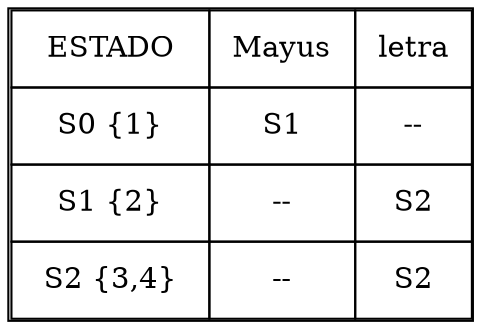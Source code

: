 digraph grafica{
rankdir=LR;
forcelabels= true;
node [shape = plain];
nodo16 [label = <<table border = '1' cellboder = '1' cellspacing='0' cellpadding='10'>
<tr>
<td>ESTADO</td>
<td>Mayus</td>
<td>letra</td>
</tr>
<tr>
<td> S0 {1} </td>
<td> S1 </td>
<td> -- </td>
</tr>
<tr>
<td> S1 {2} </td>
<td> -- </td>
<td> S2 </td>
</tr>
<tr>
<td> S2 {3,4} </td>
<td> -- </td>
<td> S2 </td>
</tr>
</table>>];

}